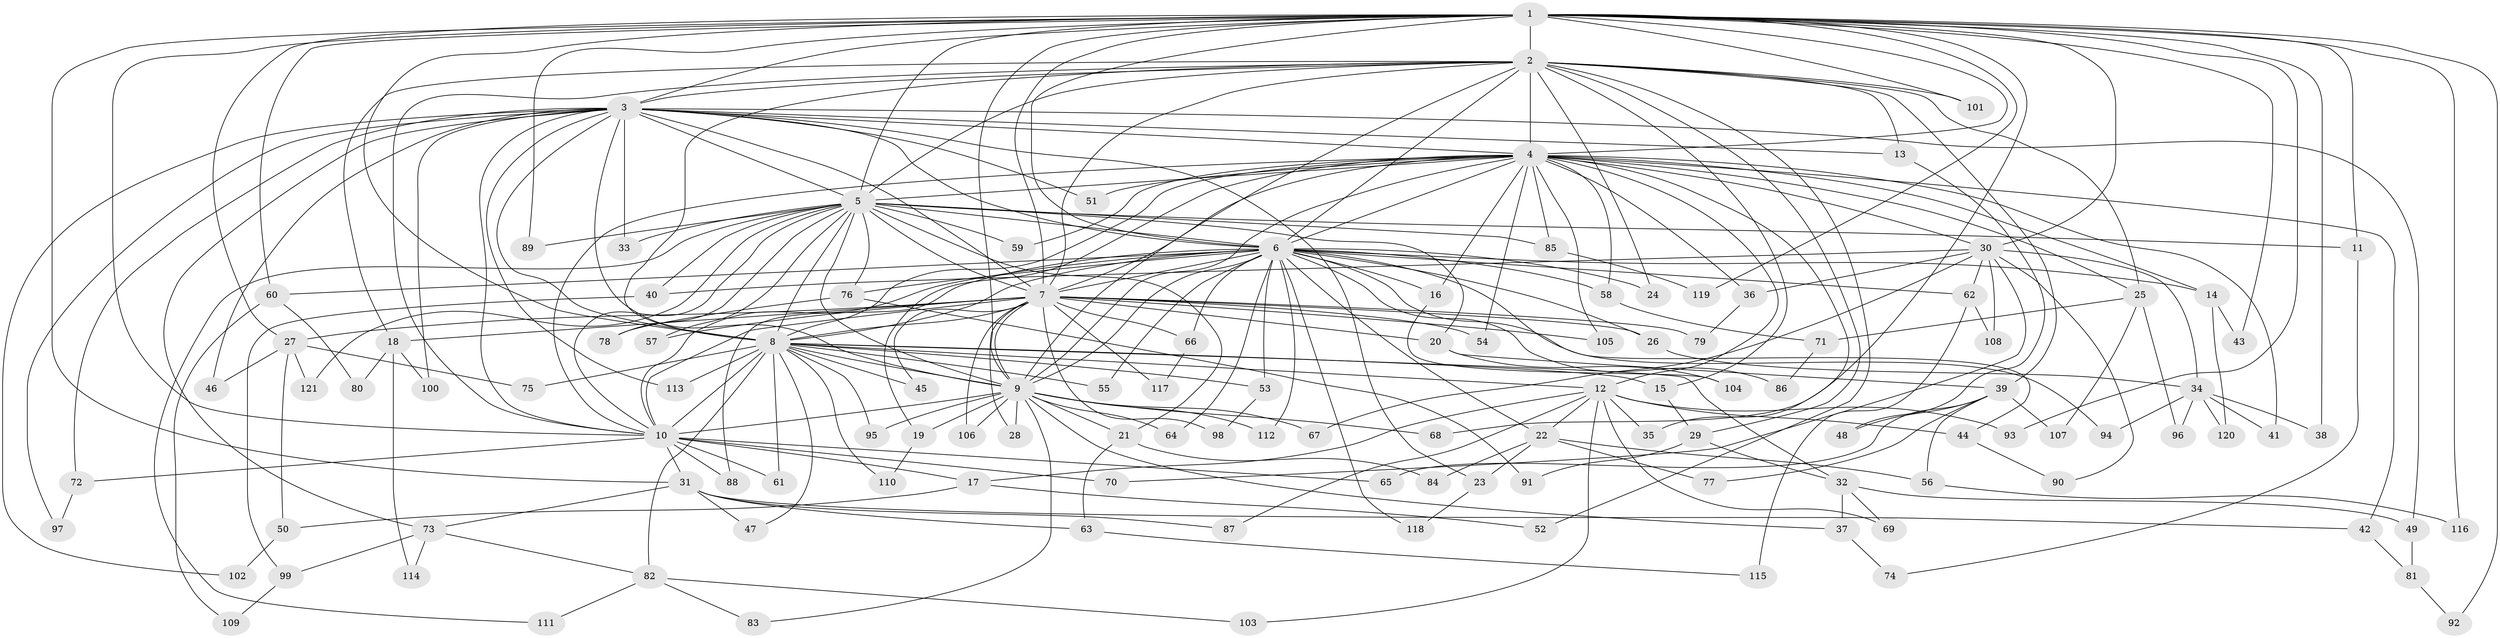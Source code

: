 // Generated by graph-tools (version 1.1) at 2025/35/03/09/25 02:35:11]
// undirected, 121 vertices, 267 edges
graph export_dot {
graph [start="1"]
  node [color=gray90,style=filled];
  1;
  2;
  3;
  4;
  5;
  6;
  7;
  8;
  9;
  10;
  11;
  12;
  13;
  14;
  15;
  16;
  17;
  18;
  19;
  20;
  21;
  22;
  23;
  24;
  25;
  26;
  27;
  28;
  29;
  30;
  31;
  32;
  33;
  34;
  35;
  36;
  37;
  38;
  39;
  40;
  41;
  42;
  43;
  44;
  45;
  46;
  47;
  48;
  49;
  50;
  51;
  52;
  53;
  54;
  55;
  56;
  57;
  58;
  59;
  60;
  61;
  62;
  63;
  64;
  65;
  66;
  67;
  68;
  69;
  70;
  71;
  72;
  73;
  74;
  75;
  76;
  77;
  78;
  79;
  80;
  81;
  82;
  83;
  84;
  85;
  86;
  87;
  88;
  89;
  90;
  91;
  92;
  93;
  94;
  95;
  96;
  97;
  98;
  99;
  100;
  101;
  102;
  103;
  104;
  105;
  106;
  107;
  108;
  109;
  110;
  111;
  112;
  113;
  114;
  115;
  116;
  117;
  118;
  119;
  120;
  121;
  1 -- 2;
  1 -- 3;
  1 -- 4;
  1 -- 5;
  1 -- 6;
  1 -- 7;
  1 -- 8;
  1 -- 9;
  1 -- 10;
  1 -- 11;
  1 -- 27;
  1 -- 30;
  1 -- 31;
  1 -- 38;
  1 -- 43;
  1 -- 60;
  1 -- 68;
  1 -- 89;
  1 -- 92;
  1 -- 93;
  1 -- 101;
  1 -- 116;
  1 -- 119;
  2 -- 3;
  2 -- 4;
  2 -- 5;
  2 -- 6;
  2 -- 7;
  2 -- 8;
  2 -- 9;
  2 -- 10;
  2 -- 13;
  2 -- 15;
  2 -- 18;
  2 -- 24;
  2 -- 25;
  2 -- 29;
  2 -- 39;
  2 -- 52;
  2 -- 101;
  3 -- 4;
  3 -- 5;
  3 -- 6;
  3 -- 7;
  3 -- 8;
  3 -- 9;
  3 -- 10;
  3 -- 13;
  3 -- 23;
  3 -- 33;
  3 -- 46;
  3 -- 49;
  3 -- 51;
  3 -- 72;
  3 -- 73;
  3 -- 97;
  3 -- 100;
  3 -- 102;
  3 -- 113;
  4 -- 5;
  4 -- 6;
  4 -- 7;
  4 -- 8;
  4 -- 9;
  4 -- 10;
  4 -- 12;
  4 -- 14;
  4 -- 16;
  4 -- 19;
  4 -- 25;
  4 -- 30;
  4 -- 35;
  4 -- 36;
  4 -- 41;
  4 -- 42;
  4 -- 51;
  4 -- 54;
  4 -- 58;
  4 -- 59;
  4 -- 85;
  4 -- 105;
  5 -- 6;
  5 -- 7;
  5 -- 8;
  5 -- 9;
  5 -- 10;
  5 -- 11;
  5 -- 20;
  5 -- 21;
  5 -- 33;
  5 -- 40;
  5 -- 57;
  5 -- 59;
  5 -- 76;
  5 -- 78;
  5 -- 85;
  5 -- 89;
  5 -- 111;
  5 -- 121;
  6 -- 7;
  6 -- 8;
  6 -- 9;
  6 -- 10;
  6 -- 14;
  6 -- 16;
  6 -- 22;
  6 -- 24;
  6 -- 26;
  6 -- 44;
  6 -- 53;
  6 -- 55;
  6 -- 58;
  6 -- 60;
  6 -- 62;
  6 -- 64;
  6 -- 66;
  6 -- 76;
  6 -- 86;
  6 -- 88;
  6 -- 94;
  6 -- 112;
  6 -- 118;
  7 -- 8;
  7 -- 9;
  7 -- 10;
  7 -- 18;
  7 -- 20;
  7 -- 26;
  7 -- 27;
  7 -- 28;
  7 -- 45;
  7 -- 54;
  7 -- 57;
  7 -- 66;
  7 -- 79;
  7 -- 98;
  7 -- 105;
  7 -- 106;
  7 -- 117;
  8 -- 9;
  8 -- 10;
  8 -- 12;
  8 -- 15;
  8 -- 32;
  8 -- 45;
  8 -- 47;
  8 -- 53;
  8 -- 55;
  8 -- 61;
  8 -- 75;
  8 -- 82;
  8 -- 95;
  8 -- 110;
  8 -- 113;
  9 -- 10;
  9 -- 19;
  9 -- 21;
  9 -- 28;
  9 -- 37;
  9 -- 64;
  9 -- 67;
  9 -- 68;
  9 -- 83;
  9 -- 95;
  9 -- 106;
  9 -- 112;
  10 -- 17;
  10 -- 31;
  10 -- 61;
  10 -- 65;
  10 -- 70;
  10 -- 72;
  10 -- 88;
  11 -- 74;
  12 -- 17;
  12 -- 22;
  12 -- 35;
  12 -- 44;
  12 -- 69;
  12 -- 87;
  12 -- 93;
  12 -- 103;
  13 -- 48;
  14 -- 43;
  14 -- 120;
  15 -- 29;
  16 -- 104;
  17 -- 50;
  17 -- 52;
  18 -- 80;
  18 -- 100;
  18 -- 114;
  19 -- 110;
  20 -- 39;
  20 -- 104;
  21 -- 63;
  21 -- 84;
  22 -- 23;
  22 -- 56;
  22 -- 77;
  22 -- 84;
  23 -- 118;
  25 -- 71;
  25 -- 96;
  25 -- 107;
  26 -- 34;
  27 -- 46;
  27 -- 50;
  27 -- 75;
  27 -- 121;
  29 -- 32;
  29 -- 91;
  30 -- 34;
  30 -- 36;
  30 -- 40;
  30 -- 62;
  30 -- 67;
  30 -- 70;
  30 -- 90;
  30 -- 108;
  31 -- 42;
  31 -- 47;
  31 -- 63;
  31 -- 73;
  31 -- 87;
  32 -- 37;
  32 -- 49;
  32 -- 69;
  34 -- 38;
  34 -- 41;
  34 -- 94;
  34 -- 96;
  34 -- 120;
  36 -- 79;
  37 -- 74;
  39 -- 48;
  39 -- 56;
  39 -- 65;
  39 -- 77;
  39 -- 107;
  40 -- 99;
  42 -- 81;
  44 -- 90;
  49 -- 81;
  50 -- 102;
  53 -- 98;
  56 -- 116;
  58 -- 71;
  60 -- 80;
  60 -- 109;
  62 -- 108;
  62 -- 115;
  63 -- 115;
  66 -- 117;
  71 -- 86;
  72 -- 97;
  73 -- 82;
  73 -- 99;
  73 -- 114;
  76 -- 78;
  76 -- 91;
  81 -- 92;
  82 -- 83;
  82 -- 103;
  82 -- 111;
  85 -- 119;
  99 -- 109;
}
